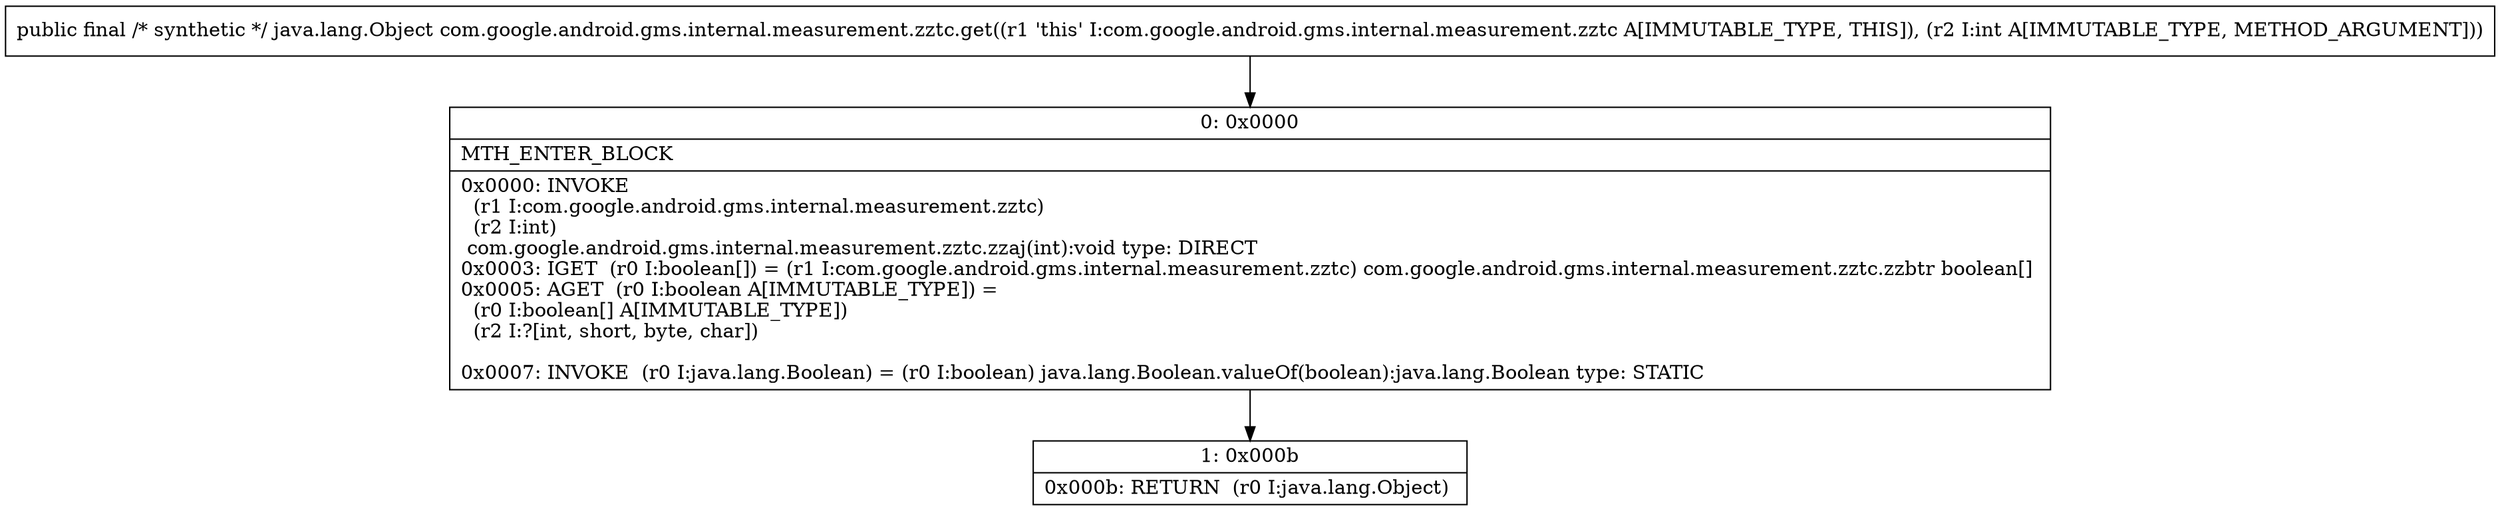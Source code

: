 digraph "CFG forcom.google.android.gms.internal.measurement.zztc.get(I)Ljava\/lang\/Object;" {
Node_0 [shape=record,label="{0\:\ 0x0000|MTH_ENTER_BLOCK\l|0x0000: INVOKE  \l  (r1 I:com.google.android.gms.internal.measurement.zztc)\l  (r2 I:int)\l com.google.android.gms.internal.measurement.zztc.zzaj(int):void type: DIRECT \l0x0003: IGET  (r0 I:boolean[]) = (r1 I:com.google.android.gms.internal.measurement.zztc) com.google.android.gms.internal.measurement.zztc.zzbtr boolean[] \l0x0005: AGET  (r0 I:boolean A[IMMUTABLE_TYPE]) = \l  (r0 I:boolean[] A[IMMUTABLE_TYPE])\l  (r2 I:?[int, short, byte, char])\l \l0x0007: INVOKE  (r0 I:java.lang.Boolean) = (r0 I:boolean) java.lang.Boolean.valueOf(boolean):java.lang.Boolean type: STATIC \l}"];
Node_1 [shape=record,label="{1\:\ 0x000b|0x000b: RETURN  (r0 I:java.lang.Object) \l}"];
MethodNode[shape=record,label="{public final \/* synthetic *\/ java.lang.Object com.google.android.gms.internal.measurement.zztc.get((r1 'this' I:com.google.android.gms.internal.measurement.zztc A[IMMUTABLE_TYPE, THIS]), (r2 I:int A[IMMUTABLE_TYPE, METHOD_ARGUMENT])) }"];
MethodNode -> Node_0;
Node_0 -> Node_1;
}

